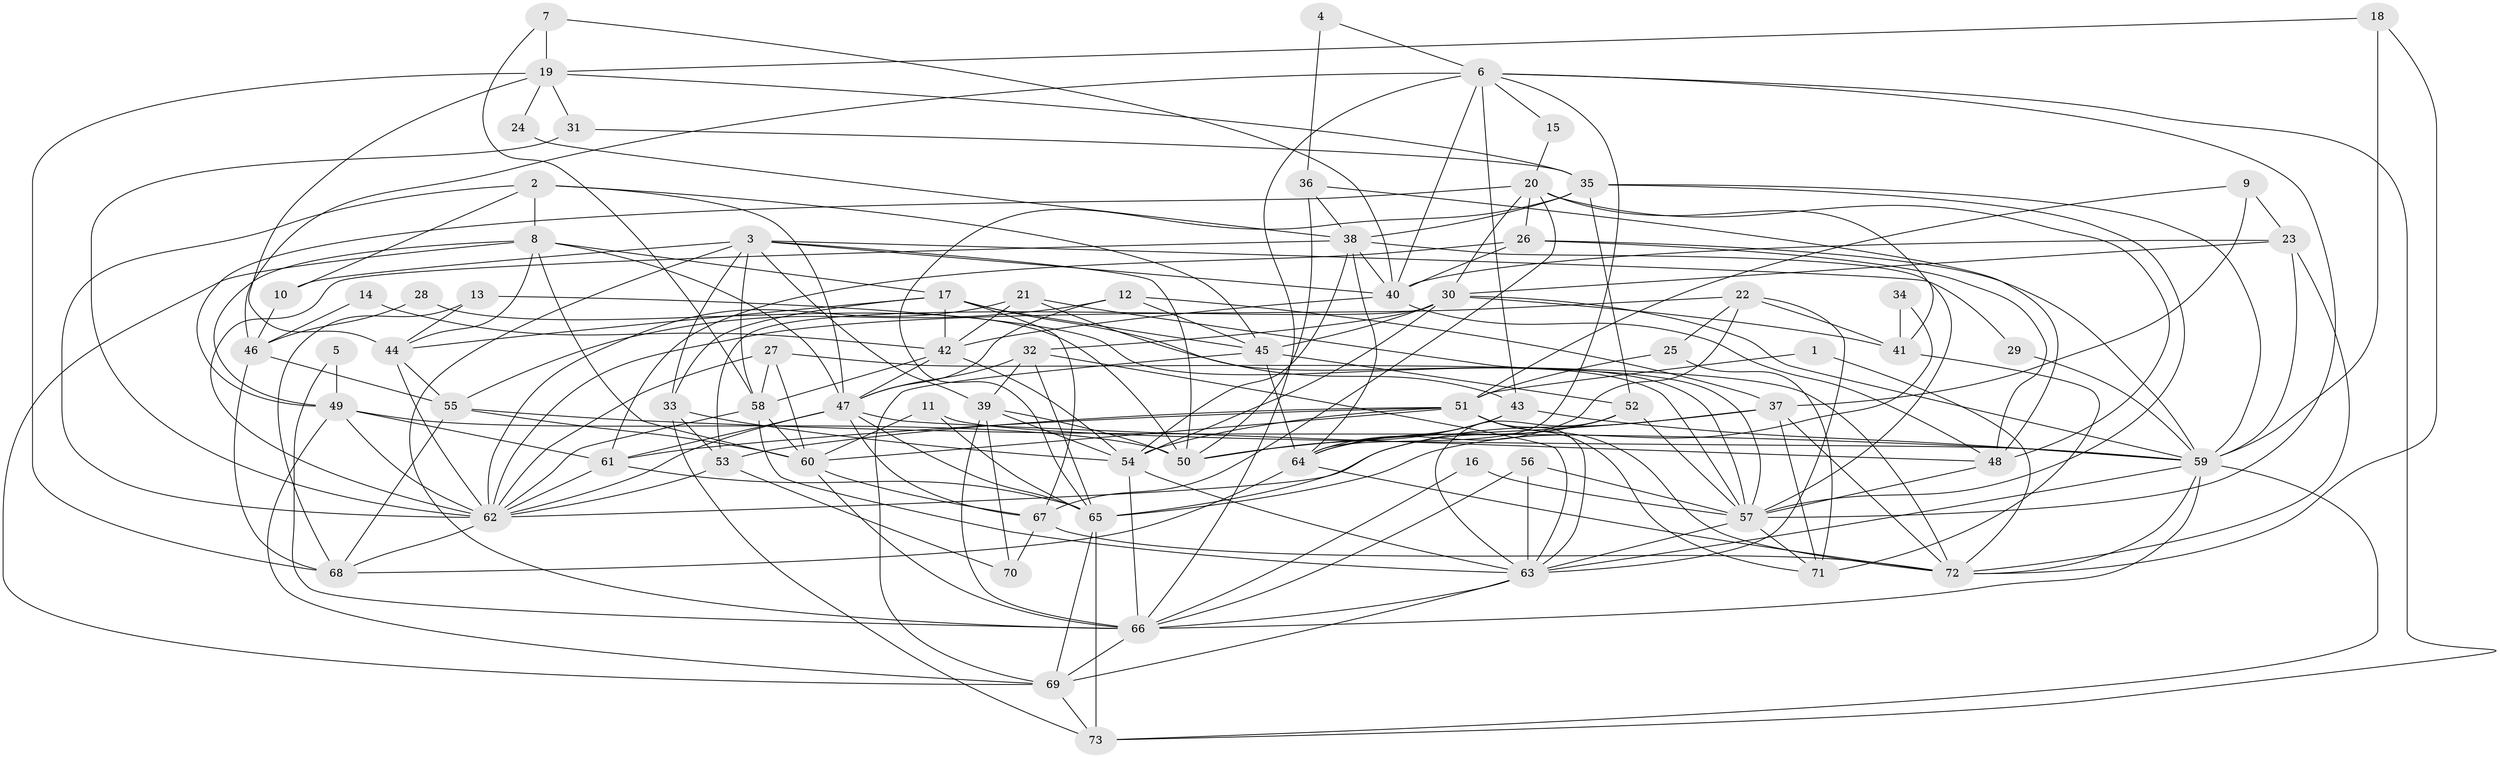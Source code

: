 // original degree distribution, {4: 0.3219178082191781, 3: 0.2328767123287671, 6: 0.08904109589041095, 5: 0.17123287671232876, 2: 0.136986301369863, 7: 0.03424657534246575, 8: 0.0136986301369863}
// Generated by graph-tools (version 1.1) at 2025/26/03/09/25 03:26:16]
// undirected, 73 vertices, 211 edges
graph export_dot {
graph [start="1"]
  node [color=gray90,style=filled];
  1;
  2;
  3;
  4;
  5;
  6;
  7;
  8;
  9;
  10;
  11;
  12;
  13;
  14;
  15;
  16;
  17;
  18;
  19;
  20;
  21;
  22;
  23;
  24;
  25;
  26;
  27;
  28;
  29;
  30;
  31;
  32;
  33;
  34;
  35;
  36;
  37;
  38;
  39;
  40;
  41;
  42;
  43;
  44;
  45;
  46;
  47;
  48;
  49;
  50;
  51;
  52;
  53;
  54;
  55;
  56;
  57;
  58;
  59;
  60;
  61;
  62;
  63;
  64;
  65;
  66;
  67;
  68;
  69;
  70;
  71;
  72;
  73;
  1 -- 51 [weight=1.0];
  1 -- 72 [weight=1.0];
  2 -- 8 [weight=1.0];
  2 -- 10 [weight=1.0];
  2 -- 45 [weight=1.0];
  2 -- 47 [weight=1.0];
  2 -- 62 [weight=1.0];
  3 -- 10 [weight=1.0];
  3 -- 29 [weight=1.0];
  3 -- 33 [weight=1.0];
  3 -- 39 [weight=1.0];
  3 -- 40 [weight=1.0];
  3 -- 50 [weight=1.0];
  3 -- 58 [weight=1.0];
  3 -- 66 [weight=1.0];
  4 -- 6 [weight=1.0];
  4 -- 36 [weight=1.0];
  5 -- 49 [weight=1.0];
  5 -- 66 [weight=1.0];
  6 -- 15 [weight=1.0];
  6 -- 40 [weight=1.0];
  6 -- 43 [weight=1.0];
  6 -- 46 [weight=1.0];
  6 -- 57 [weight=1.0];
  6 -- 64 [weight=1.0];
  6 -- 66 [weight=1.0];
  6 -- 73 [weight=1.0];
  7 -- 19 [weight=1.0];
  7 -- 40 [weight=1.0];
  7 -- 58 [weight=1.0];
  8 -- 17 [weight=1.0];
  8 -- 44 [weight=1.0];
  8 -- 47 [weight=1.0];
  8 -- 49 [weight=1.0];
  8 -- 60 [weight=1.0];
  8 -- 69 [weight=1.0];
  9 -- 23 [weight=1.0];
  9 -- 37 [weight=1.0];
  9 -- 51 [weight=1.0];
  10 -- 46 [weight=1.0];
  11 -- 59 [weight=1.0];
  11 -- 60 [weight=1.0];
  11 -- 65 [weight=1.0];
  12 -- 37 [weight=1.0];
  12 -- 45 [weight=1.0];
  12 -- 47 [weight=1.0];
  12 -- 55 [weight=1.0];
  13 -- 44 [weight=1.0];
  13 -- 57 [weight=1.0];
  13 -- 68 [weight=1.0];
  14 -- 42 [weight=1.0];
  14 -- 46 [weight=1.0];
  15 -- 20 [weight=1.0];
  16 -- 57 [weight=1.0];
  16 -- 66 [weight=1.0];
  17 -- 33 [weight=1.0];
  17 -- 42 [weight=1.0];
  17 -- 44 [weight=1.0];
  17 -- 45 [weight=1.0];
  17 -- 57 [weight=1.0];
  17 -- 67 [weight=1.0];
  18 -- 19 [weight=1.0];
  18 -- 59 [weight=2.0];
  18 -- 72 [weight=1.0];
  19 -- 24 [weight=1.0];
  19 -- 31 [weight=1.0];
  19 -- 35 [weight=1.0];
  19 -- 44 [weight=1.0];
  19 -- 68 [weight=1.0];
  20 -- 26 [weight=1.0];
  20 -- 30 [weight=1.0];
  20 -- 41 [weight=1.0];
  20 -- 48 [weight=1.0];
  20 -- 49 [weight=1.0];
  20 -- 67 [weight=1.0];
  21 -- 42 [weight=1.0];
  21 -- 43 [weight=1.0];
  21 -- 57 [weight=1.0];
  21 -- 62 [weight=1.0];
  22 -- 25 [weight=1.0];
  22 -- 41 [weight=1.0];
  22 -- 62 [weight=1.0];
  22 -- 63 [weight=1.0];
  22 -- 64 [weight=2.0];
  23 -- 30 [weight=1.0];
  23 -- 40 [weight=1.0];
  23 -- 59 [weight=2.0];
  23 -- 72 [weight=1.0];
  24 -- 38 [weight=1.0];
  25 -- 51 [weight=1.0];
  25 -- 71 [weight=1.0];
  26 -- 40 [weight=1.0];
  26 -- 48 [weight=1.0];
  26 -- 59 [weight=1.0];
  26 -- 61 [weight=1.0];
  27 -- 58 [weight=1.0];
  27 -- 60 [weight=1.0];
  27 -- 62 [weight=1.0];
  27 -- 72 [weight=1.0];
  28 -- 46 [weight=1.0];
  28 -- 50 [weight=1.0];
  29 -- 59 [weight=1.0];
  30 -- 32 [weight=1.0];
  30 -- 41 [weight=1.0];
  30 -- 45 [weight=2.0];
  30 -- 53 [weight=1.0];
  30 -- 54 [weight=1.0];
  30 -- 59 [weight=1.0];
  31 -- 35 [weight=1.0];
  31 -- 62 [weight=2.0];
  32 -- 39 [weight=1.0];
  32 -- 47 [weight=1.0];
  32 -- 63 [weight=1.0];
  32 -- 65 [weight=1.0];
  33 -- 53 [weight=1.0];
  33 -- 54 [weight=1.0];
  33 -- 73 [weight=1.0];
  34 -- 41 [weight=2.0];
  34 -- 65 [weight=1.0];
  35 -- 38 [weight=1.0];
  35 -- 52 [weight=1.0];
  35 -- 57 [weight=1.0];
  35 -- 59 [weight=1.0];
  35 -- 65 [weight=1.0];
  36 -- 38 [weight=1.0];
  36 -- 48 [weight=1.0];
  36 -- 50 [weight=1.0];
  37 -- 50 [weight=1.0];
  37 -- 62 [weight=1.0];
  37 -- 71 [weight=1.0];
  37 -- 72 [weight=1.0];
  38 -- 40 [weight=1.0];
  38 -- 54 [weight=1.0];
  38 -- 57 [weight=1.0];
  38 -- 62 [weight=1.0];
  38 -- 64 [weight=1.0];
  39 -- 50 [weight=1.0];
  39 -- 54 [weight=1.0];
  39 -- 66 [weight=1.0];
  39 -- 70 [weight=1.0];
  40 -- 42 [weight=1.0];
  40 -- 48 [weight=1.0];
  41 -- 71 [weight=1.0];
  42 -- 47 [weight=1.0];
  42 -- 54 [weight=1.0];
  42 -- 58 [weight=1.0];
  43 -- 50 [weight=1.0];
  43 -- 59 [weight=1.0];
  43 -- 64 [weight=1.0];
  44 -- 55 [weight=1.0];
  44 -- 62 [weight=1.0];
  45 -- 52 [weight=1.0];
  45 -- 64 [weight=1.0];
  45 -- 69 [weight=1.0];
  46 -- 55 [weight=1.0];
  46 -- 68 [weight=1.0];
  47 -- 48 [weight=1.0];
  47 -- 61 [weight=1.0];
  47 -- 62 [weight=1.0];
  47 -- 65 [weight=1.0];
  47 -- 67 [weight=1.0];
  48 -- 57 [weight=1.0];
  49 -- 50 [weight=1.0];
  49 -- 61 [weight=1.0];
  49 -- 62 [weight=1.0];
  49 -- 69 [weight=1.0];
  51 -- 53 [weight=1.0];
  51 -- 54 [weight=1.0];
  51 -- 60 [weight=1.0];
  51 -- 61 [weight=1.0];
  51 -- 63 [weight=1.0];
  51 -- 71 [weight=1.0];
  51 -- 72 [weight=1.0];
  52 -- 57 [weight=1.0];
  52 -- 63 [weight=1.0];
  52 -- 64 [weight=1.0];
  52 -- 65 [weight=1.0];
  53 -- 62 [weight=1.0];
  53 -- 70 [weight=1.0];
  54 -- 63 [weight=1.0];
  54 -- 66 [weight=1.0];
  55 -- 59 [weight=1.0];
  55 -- 60 [weight=1.0];
  55 -- 68 [weight=1.0];
  56 -- 57 [weight=1.0];
  56 -- 63 [weight=1.0];
  56 -- 66 [weight=1.0];
  57 -- 63 [weight=1.0];
  57 -- 71 [weight=1.0];
  58 -- 60 [weight=1.0];
  58 -- 62 [weight=1.0];
  58 -- 63 [weight=1.0];
  59 -- 63 [weight=1.0];
  59 -- 66 [weight=1.0];
  59 -- 72 [weight=1.0];
  59 -- 73 [weight=1.0];
  60 -- 66 [weight=1.0];
  60 -- 67 [weight=2.0];
  61 -- 62 [weight=1.0];
  61 -- 65 [weight=1.0];
  62 -- 68 [weight=1.0];
  63 -- 66 [weight=1.0];
  63 -- 69 [weight=1.0];
  64 -- 68 [weight=1.0];
  64 -- 72 [weight=1.0];
  65 -- 69 [weight=1.0];
  65 -- 73 [weight=1.0];
  66 -- 69 [weight=1.0];
  67 -- 70 [weight=1.0];
  67 -- 72 [weight=1.0];
  69 -- 73 [weight=1.0];
}

